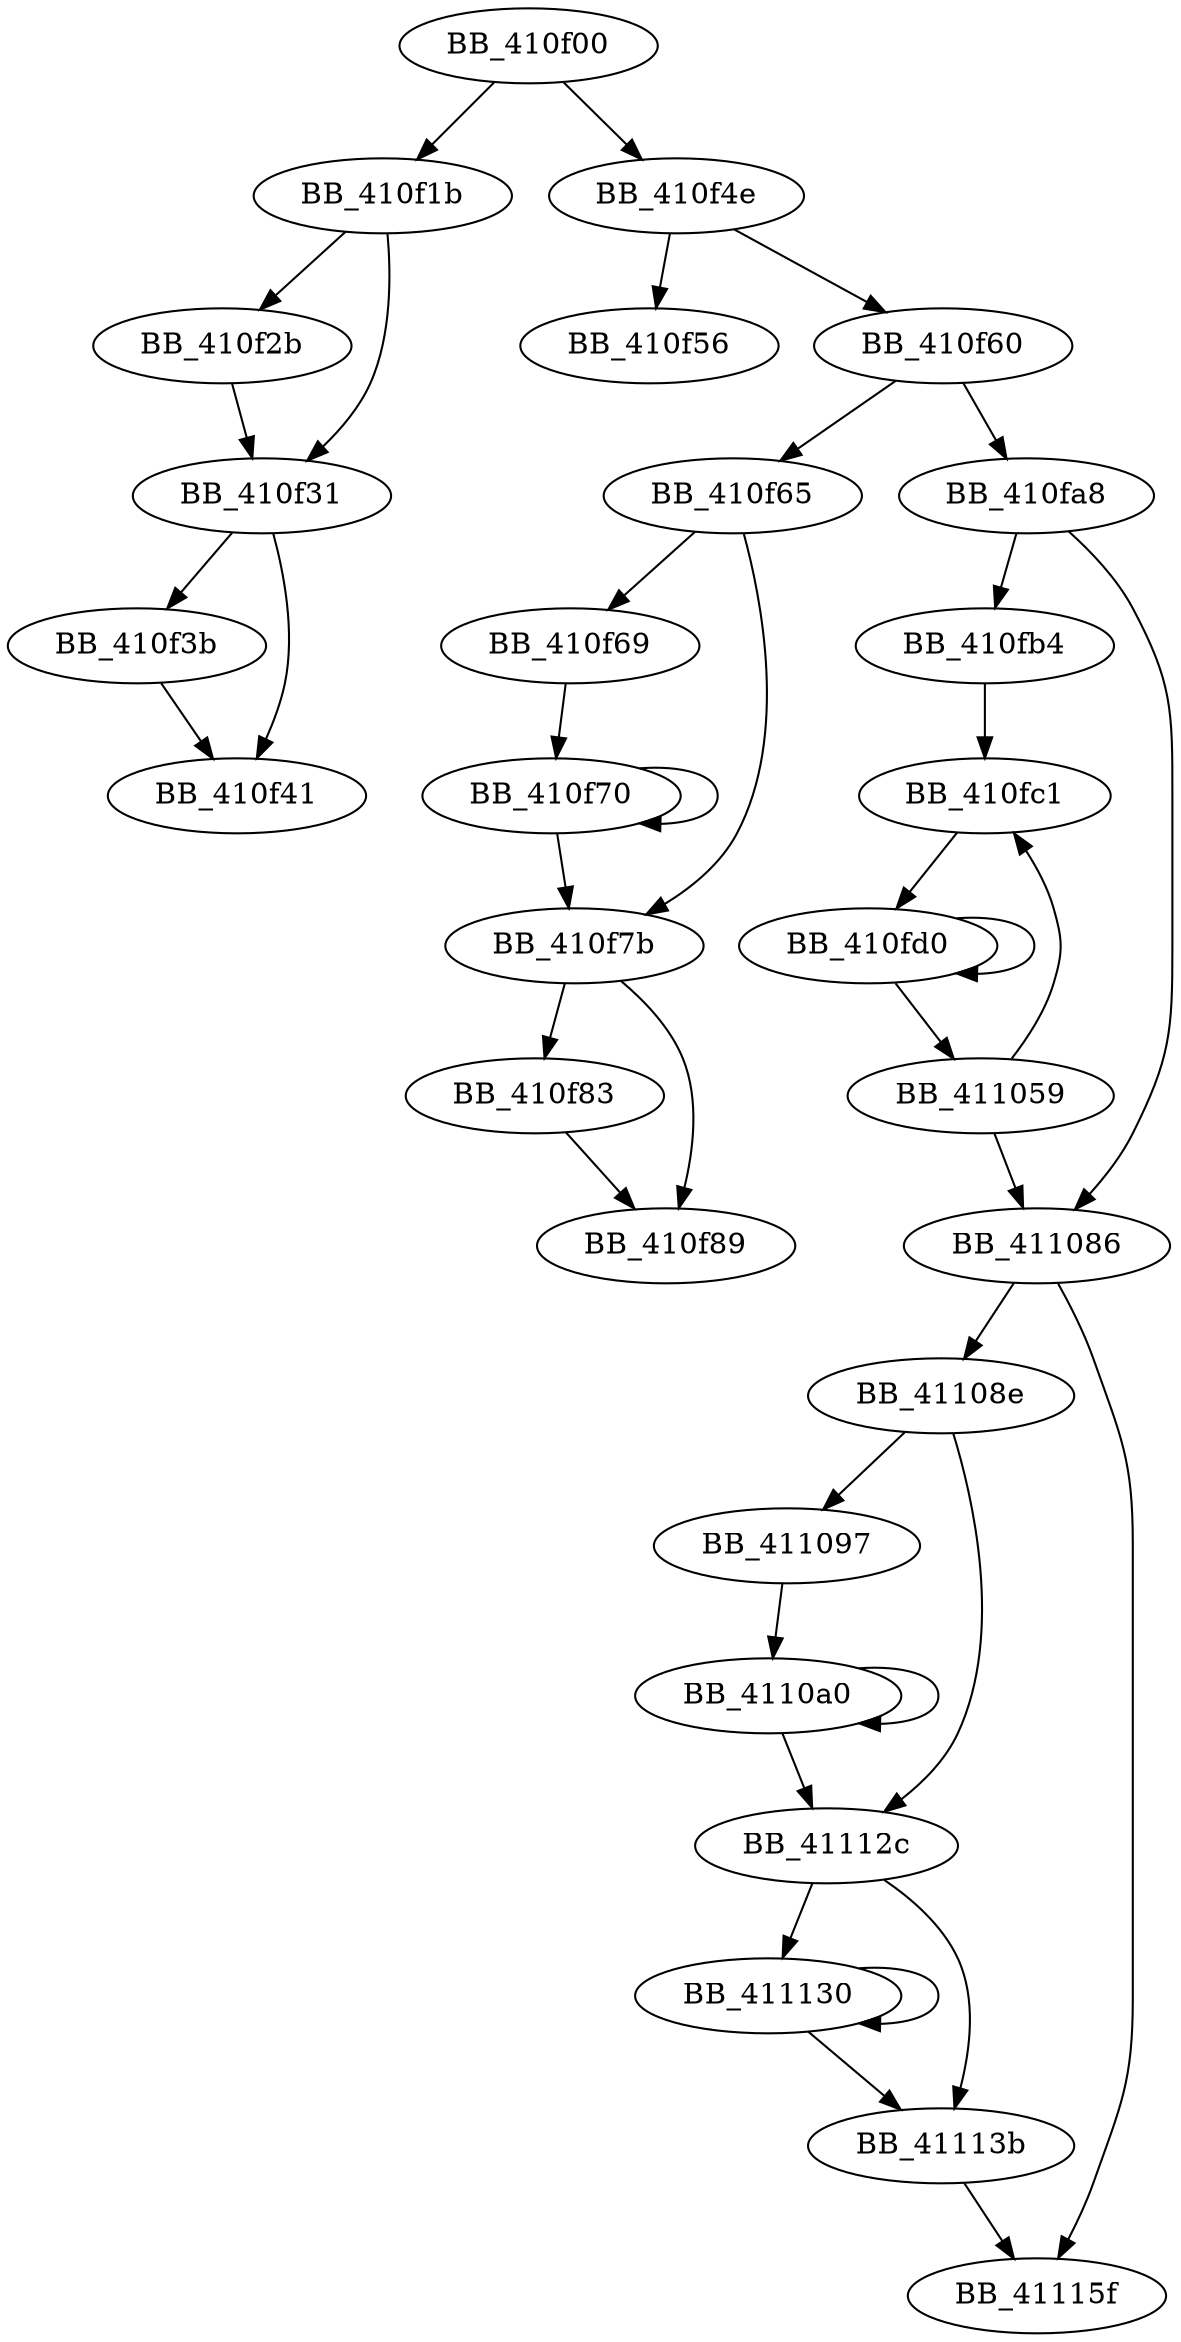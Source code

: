 DiGraph sub_410F00{
BB_410f00->BB_410f1b
BB_410f00->BB_410f4e
BB_410f1b->BB_410f2b
BB_410f1b->BB_410f31
BB_410f2b->BB_410f31
BB_410f31->BB_410f3b
BB_410f31->BB_410f41
BB_410f3b->BB_410f41
BB_410f4e->BB_410f56
BB_410f4e->BB_410f60
BB_410f60->BB_410f65
BB_410f60->BB_410fa8
BB_410f65->BB_410f69
BB_410f65->BB_410f7b
BB_410f69->BB_410f70
BB_410f70->BB_410f70
BB_410f70->BB_410f7b
BB_410f7b->BB_410f83
BB_410f7b->BB_410f89
BB_410f83->BB_410f89
BB_410fa8->BB_410fb4
BB_410fa8->BB_411086
BB_410fb4->BB_410fc1
BB_410fc1->BB_410fd0
BB_410fd0->BB_410fd0
BB_410fd0->BB_411059
BB_411059->BB_410fc1
BB_411059->BB_411086
BB_411086->BB_41108e
BB_411086->BB_41115f
BB_41108e->BB_411097
BB_41108e->BB_41112c
BB_411097->BB_4110a0
BB_4110a0->BB_4110a0
BB_4110a0->BB_41112c
BB_41112c->BB_411130
BB_41112c->BB_41113b
BB_411130->BB_411130
BB_411130->BB_41113b
BB_41113b->BB_41115f
}
